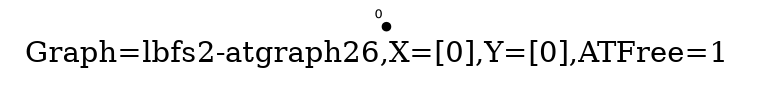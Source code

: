 /* Created by igraph 0.8.0-pre+0200568 */
graph {
  graph [
    label="Graph=lbfs2-atgraph26,X=[0],Y=[0],ATFree=1 "
    labelloc=bottom
  ];
  0 [
    pos="0.000000,0.000000!"
    shape=point
    fontsize=6
    xlabel=0
  ];

}
